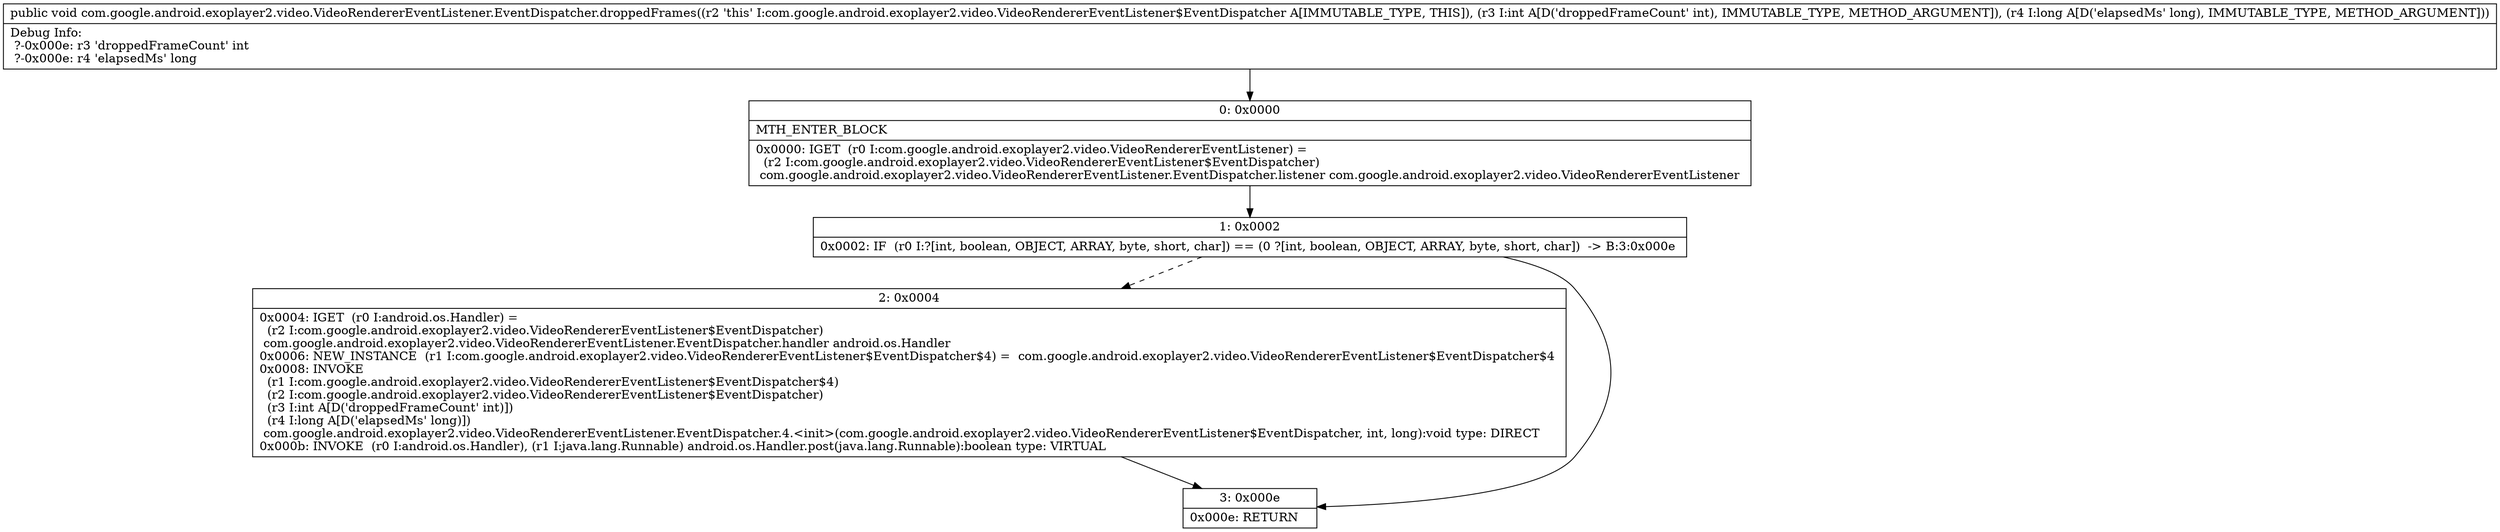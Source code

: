 digraph "CFG forcom.google.android.exoplayer2.video.VideoRendererEventListener.EventDispatcher.droppedFrames(IJ)V" {
Node_0 [shape=record,label="{0\:\ 0x0000|MTH_ENTER_BLOCK\l|0x0000: IGET  (r0 I:com.google.android.exoplayer2.video.VideoRendererEventListener) = \l  (r2 I:com.google.android.exoplayer2.video.VideoRendererEventListener$EventDispatcher)\l com.google.android.exoplayer2.video.VideoRendererEventListener.EventDispatcher.listener com.google.android.exoplayer2.video.VideoRendererEventListener \l}"];
Node_1 [shape=record,label="{1\:\ 0x0002|0x0002: IF  (r0 I:?[int, boolean, OBJECT, ARRAY, byte, short, char]) == (0 ?[int, boolean, OBJECT, ARRAY, byte, short, char])  \-\> B:3:0x000e \l}"];
Node_2 [shape=record,label="{2\:\ 0x0004|0x0004: IGET  (r0 I:android.os.Handler) = \l  (r2 I:com.google.android.exoplayer2.video.VideoRendererEventListener$EventDispatcher)\l com.google.android.exoplayer2.video.VideoRendererEventListener.EventDispatcher.handler android.os.Handler \l0x0006: NEW_INSTANCE  (r1 I:com.google.android.exoplayer2.video.VideoRendererEventListener$EventDispatcher$4) =  com.google.android.exoplayer2.video.VideoRendererEventListener$EventDispatcher$4 \l0x0008: INVOKE  \l  (r1 I:com.google.android.exoplayer2.video.VideoRendererEventListener$EventDispatcher$4)\l  (r2 I:com.google.android.exoplayer2.video.VideoRendererEventListener$EventDispatcher)\l  (r3 I:int A[D('droppedFrameCount' int)])\l  (r4 I:long A[D('elapsedMs' long)])\l com.google.android.exoplayer2.video.VideoRendererEventListener.EventDispatcher.4.\<init\>(com.google.android.exoplayer2.video.VideoRendererEventListener$EventDispatcher, int, long):void type: DIRECT \l0x000b: INVOKE  (r0 I:android.os.Handler), (r1 I:java.lang.Runnable) android.os.Handler.post(java.lang.Runnable):boolean type: VIRTUAL \l}"];
Node_3 [shape=record,label="{3\:\ 0x000e|0x000e: RETURN   \l}"];
MethodNode[shape=record,label="{public void com.google.android.exoplayer2.video.VideoRendererEventListener.EventDispatcher.droppedFrames((r2 'this' I:com.google.android.exoplayer2.video.VideoRendererEventListener$EventDispatcher A[IMMUTABLE_TYPE, THIS]), (r3 I:int A[D('droppedFrameCount' int), IMMUTABLE_TYPE, METHOD_ARGUMENT]), (r4 I:long A[D('elapsedMs' long), IMMUTABLE_TYPE, METHOD_ARGUMENT]))  | Debug Info:\l  ?\-0x000e: r3 'droppedFrameCount' int\l  ?\-0x000e: r4 'elapsedMs' long\l}"];
MethodNode -> Node_0;
Node_0 -> Node_1;
Node_1 -> Node_2[style=dashed];
Node_1 -> Node_3;
Node_2 -> Node_3;
}

